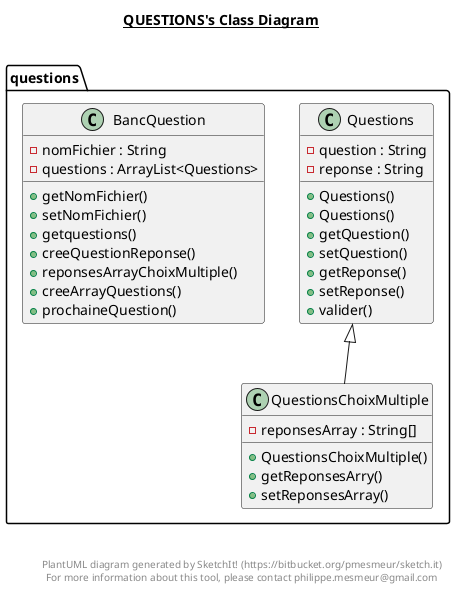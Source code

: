 @startuml

title __QUESTIONS's Class Diagram__\n

  package questions {
    class BancQuestion {
        - nomFichier : String
        - questions : ArrayList<Questions>
        + getNomFichier()
        + setNomFichier()
        + getquestions()
        + creeQuestionReponse()
        + reponsesArrayChoixMultiple()
        + creeArrayQuestions()
        + prochaineQuestion()
    }
  }
  

  package questions {
    class Questions {
        - question : String
        - reponse : String
        + Questions()
        + Questions()
        + getQuestion()
        + setQuestion()
        + getReponse()
        + setReponse()
        + valider()
    }
  }
  

  package questions {
    class QuestionsChoixMultiple {
        - reponsesArray : String[]
        + QuestionsChoixMultiple()
        + getReponsesArry()
        + setReponsesArray()
    }
  }
  

  QuestionsChoixMultiple -up-|> Questions


right footer


PlantUML diagram generated by SketchIt! (https://bitbucket.org/pmesmeur/sketch.it)
For more information about this tool, please contact philippe.mesmeur@gmail.com
endfooter

@enduml
